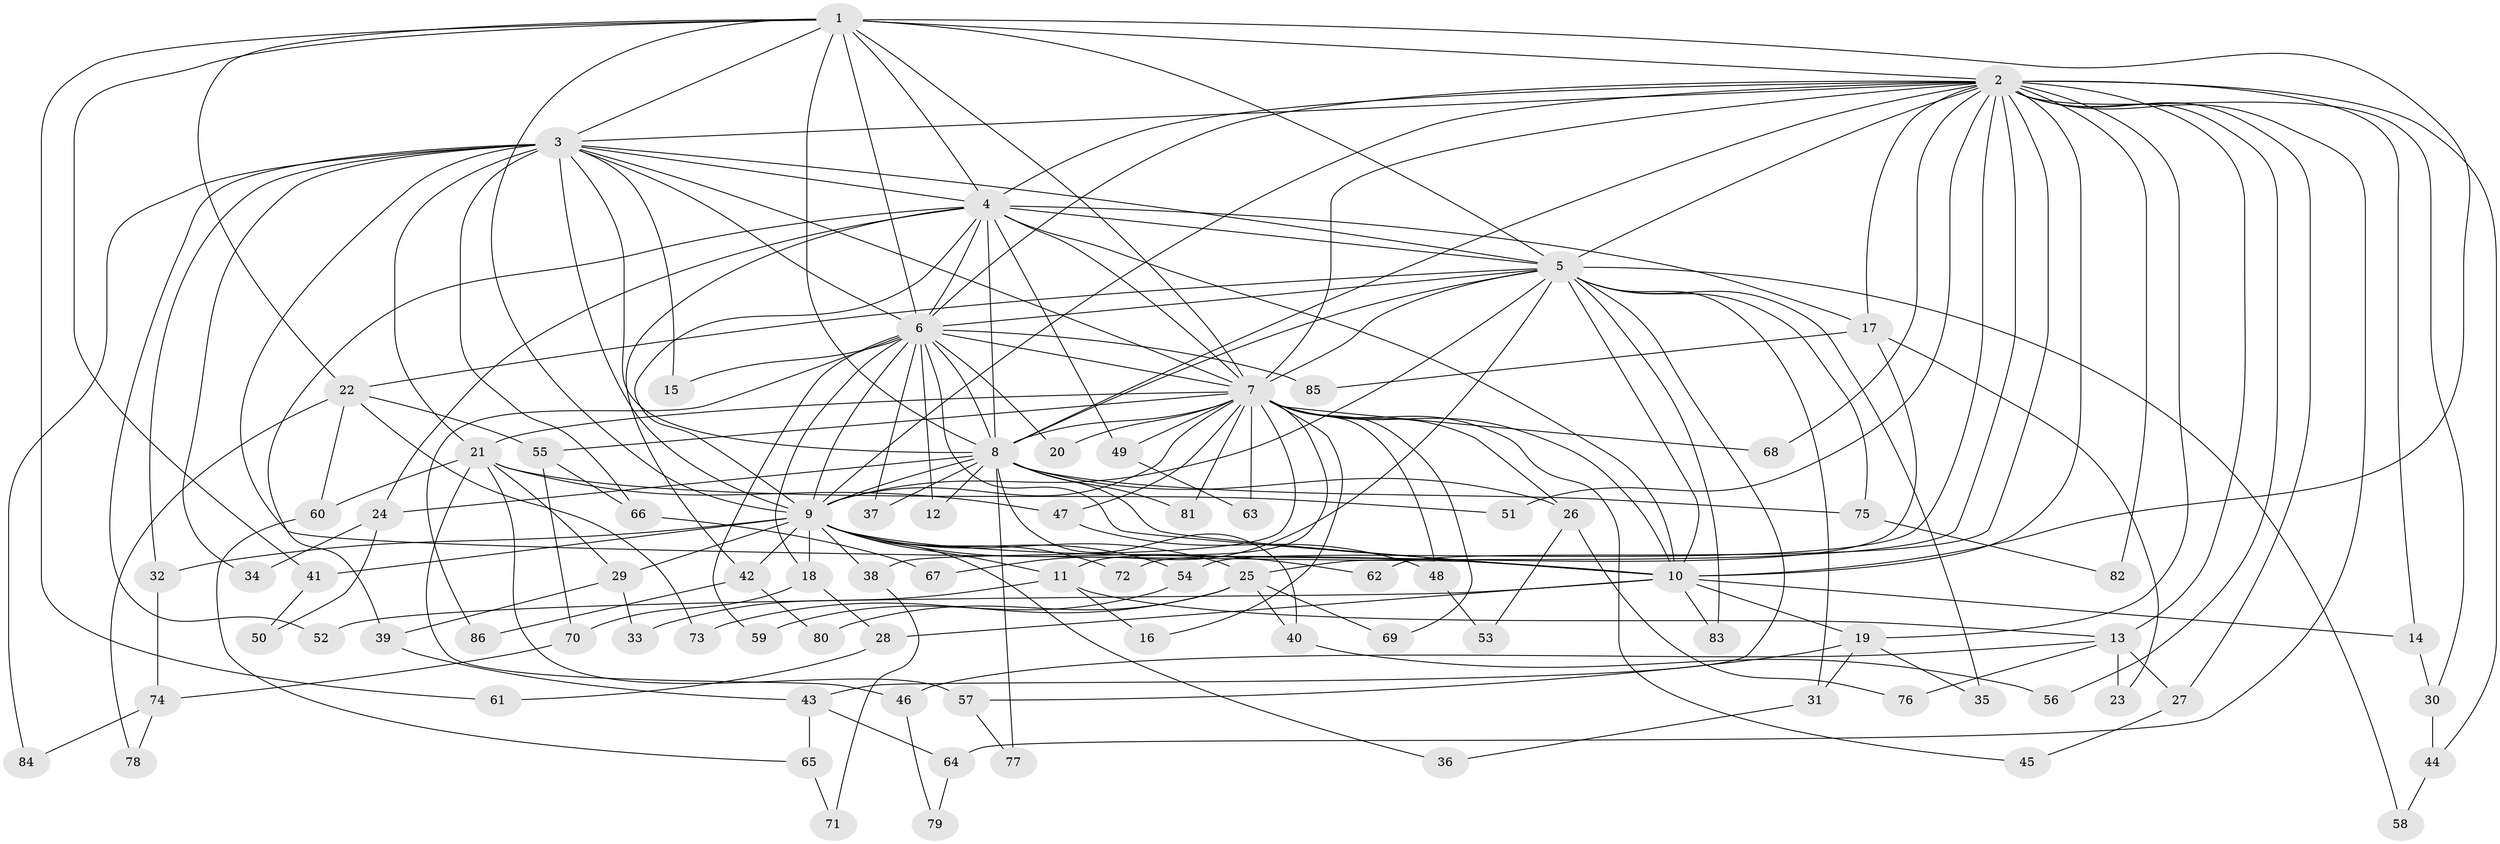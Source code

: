 // Generated by graph-tools (version 1.1) at 2025/13/03/09/25 04:13:59]
// undirected, 86 vertices, 197 edges
graph export_dot {
graph [start="1"]
  node [color=gray90,style=filled];
  1;
  2;
  3;
  4;
  5;
  6;
  7;
  8;
  9;
  10;
  11;
  12;
  13;
  14;
  15;
  16;
  17;
  18;
  19;
  20;
  21;
  22;
  23;
  24;
  25;
  26;
  27;
  28;
  29;
  30;
  31;
  32;
  33;
  34;
  35;
  36;
  37;
  38;
  39;
  40;
  41;
  42;
  43;
  44;
  45;
  46;
  47;
  48;
  49;
  50;
  51;
  52;
  53;
  54;
  55;
  56;
  57;
  58;
  59;
  60;
  61;
  62;
  63;
  64;
  65;
  66;
  67;
  68;
  69;
  70;
  71;
  72;
  73;
  74;
  75;
  76;
  77;
  78;
  79;
  80;
  81;
  82;
  83;
  84;
  85;
  86;
  1 -- 2;
  1 -- 3;
  1 -- 4;
  1 -- 5;
  1 -- 6;
  1 -- 7;
  1 -- 8;
  1 -- 9;
  1 -- 10;
  1 -- 22;
  1 -- 41;
  1 -- 61;
  2 -- 3;
  2 -- 4;
  2 -- 5;
  2 -- 6;
  2 -- 7;
  2 -- 8;
  2 -- 9;
  2 -- 10;
  2 -- 13;
  2 -- 14;
  2 -- 17;
  2 -- 19;
  2 -- 25;
  2 -- 27;
  2 -- 30;
  2 -- 44;
  2 -- 51;
  2 -- 54;
  2 -- 56;
  2 -- 62;
  2 -- 64;
  2 -- 68;
  2 -- 82;
  3 -- 4;
  3 -- 5;
  3 -- 6;
  3 -- 7;
  3 -- 8;
  3 -- 9;
  3 -- 10;
  3 -- 15;
  3 -- 21;
  3 -- 32;
  3 -- 34;
  3 -- 52;
  3 -- 66;
  3 -- 84;
  4 -- 5;
  4 -- 6;
  4 -- 7;
  4 -- 8;
  4 -- 9;
  4 -- 10;
  4 -- 17;
  4 -- 24;
  4 -- 39;
  4 -- 42;
  4 -- 49;
  5 -- 6;
  5 -- 7;
  5 -- 8;
  5 -- 9;
  5 -- 10;
  5 -- 22;
  5 -- 31;
  5 -- 35;
  5 -- 43;
  5 -- 58;
  5 -- 67;
  5 -- 75;
  5 -- 83;
  6 -- 7;
  6 -- 8;
  6 -- 9;
  6 -- 10;
  6 -- 12;
  6 -- 15;
  6 -- 18;
  6 -- 20;
  6 -- 37;
  6 -- 59;
  6 -- 85;
  6 -- 86;
  7 -- 8;
  7 -- 9;
  7 -- 10;
  7 -- 11;
  7 -- 16;
  7 -- 20;
  7 -- 21;
  7 -- 26;
  7 -- 38;
  7 -- 45;
  7 -- 47;
  7 -- 48;
  7 -- 49;
  7 -- 55;
  7 -- 63;
  7 -- 68;
  7 -- 69;
  7 -- 81;
  8 -- 9;
  8 -- 10;
  8 -- 12;
  8 -- 24;
  8 -- 26;
  8 -- 37;
  8 -- 40;
  8 -- 75;
  8 -- 77;
  8 -- 81;
  9 -- 10;
  9 -- 11;
  9 -- 18;
  9 -- 25;
  9 -- 29;
  9 -- 32;
  9 -- 36;
  9 -- 38;
  9 -- 41;
  9 -- 42;
  9 -- 54;
  9 -- 62;
  9 -- 72;
  10 -- 14;
  10 -- 19;
  10 -- 28;
  10 -- 52;
  10 -- 83;
  11 -- 13;
  11 -- 16;
  11 -- 33;
  13 -- 23;
  13 -- 27;
  13 -- 46;
  13 -- 76;
  14 -- 30;
  17 -- 23;
  17 -- 72;
  17 -- 85;
  18 -- 28;
  18 -- 70;
  19 -- 31;
  19 -- 35;
  19 -- 57;
  21 -- 29;
  21 -- 46;
  21 -- 47;
  21 -- 51;
  21 -- 57;
  21 -- 60;
  22 -- 55;
  22 -- 60;
  22 -- 73;
  22 -- 78;
  24 -- 34;
  24 -- 50;
  25 -- 40;
  25 -- 69;
  25 -- 73;
  25 -- 80;
  26 -- 53;
  26 -- 76;
  27 -- 45;
  28 -- 61;
  29 -- 33;
  29 -- 39;
  30 -- 44;
  31 -- 36;
  32 -- 74;
  38 -- 71;
  39 -- 43;
  40 -- 56;
  41 -- 50;
  42 -- 80;
  42 -- 86;
  43 -- 64;
  43 -- 65;
  44 -- 58;
  46 -- 79;
  47 -- 48;
  48 -- 53;
  49 -- 63;
  54 -- 59;
  55 -- 66;
  55 -- 70;
  57 -- 77;
  60 -- 65;
  64 -- 79;
  65 -- 71;
  66 -- 67;
  70 -- 74;
  74 -- 78;
  74 -- 84;
  75 -- 82;
}
